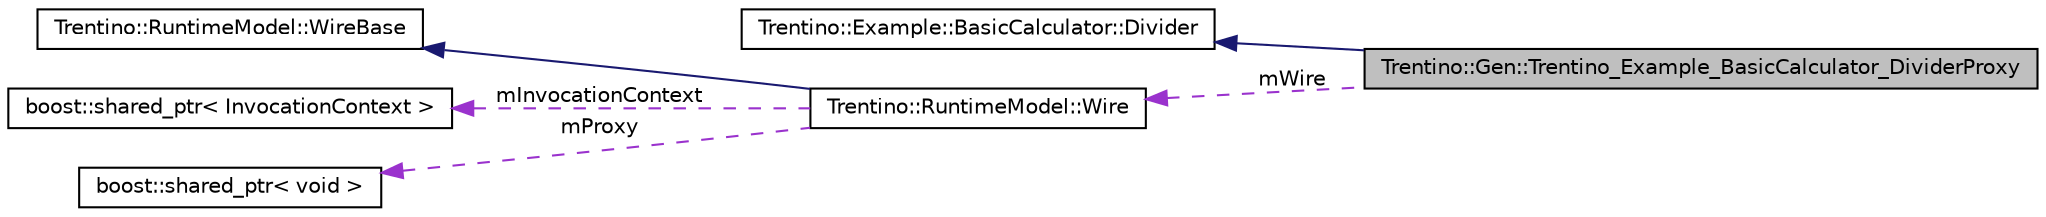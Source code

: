 digraph G
{
  edge [fontname="Helvetica",fontsize="10",labelfontname="Helvetica",labelfontsize="10"];
  node [fontname="Helvetica",fontsize="10",shape=record];
  rankdir="LR";
  Node1 [label="Trentino::Gen::Trentino_Example_BasicCalculator_DividerProxy",height=0.2,width=0.4,color="black", fillcolor="grey75", style="filled" fontcolor="black"];
  Node2 -> Node1 [dir="back",color="midnightblue",fontsize="10",style="solid",fontname="Helvetica"];
  Node2 [label="Trentino::Example::BasicCalculator::Divider",height=0.2,width=0.4,color="black", fillcolor="white", style="filled",URL="$class_trentino_1_1_example_1_1_basic_calculator_1_1_divider.html",tooltip="Divider interface testcode."];
  Node3 -> Node1 [dir="back",color="darkorchid3",fontsize="10",style="dashed",label=" mWire" ,fontname="Helvetica"];
  Node3 [label="Trentino::RuntimeModel::Wire",height=0.2,width=0.4,color="black", fillcolor="white", style="filled",URL="$class_trentino_1_1_runtime_model_1_1_wire.html",tooltip="A wire connects a reference and service and stores the proxy that is used to execute calls over this ..."];
  Node4 -> Node3 [dir="back",color="midnightblue",fontsize="10",style="solid",fontname="Helvetica"];
  Node4 [label="Trentino::RuntimeModel::WireBase",height=0.2,width=0.4,color="black", fillcolor="white", style="filled",URL="$class_trentino_1_1_runtime_model_1_1_wire_base.html",tooltip="A wire connects a reference and service and stores the proxy that is used to execute calls over this ..."];
  Node5 -> Node3 [dir="back",color="darkorchid3",fontsize="10",style="dashed",label=" mInvocationContext" ,fontname="Helvetica"];
  Node5 [label="boost::shared_ptr\< InvocationContext \>",height=0.2,width=0.4,color="black", fillcolor="white", style="filled",URL="$classboost_1_1shared__ptr.html"];
  Node6 -> Node3 [dir="back",color="darkorchid3",fontsize="10",style="dashed",label=" mProxy" ,fontname="Helvetica"];
  Node6 [label="boost::shared_ptr\< void \>",height=0.2,width=0.4,color="black", fillcolor="white", style="filled",URL="$classboost_1_1shared__ptr.html"];
}

